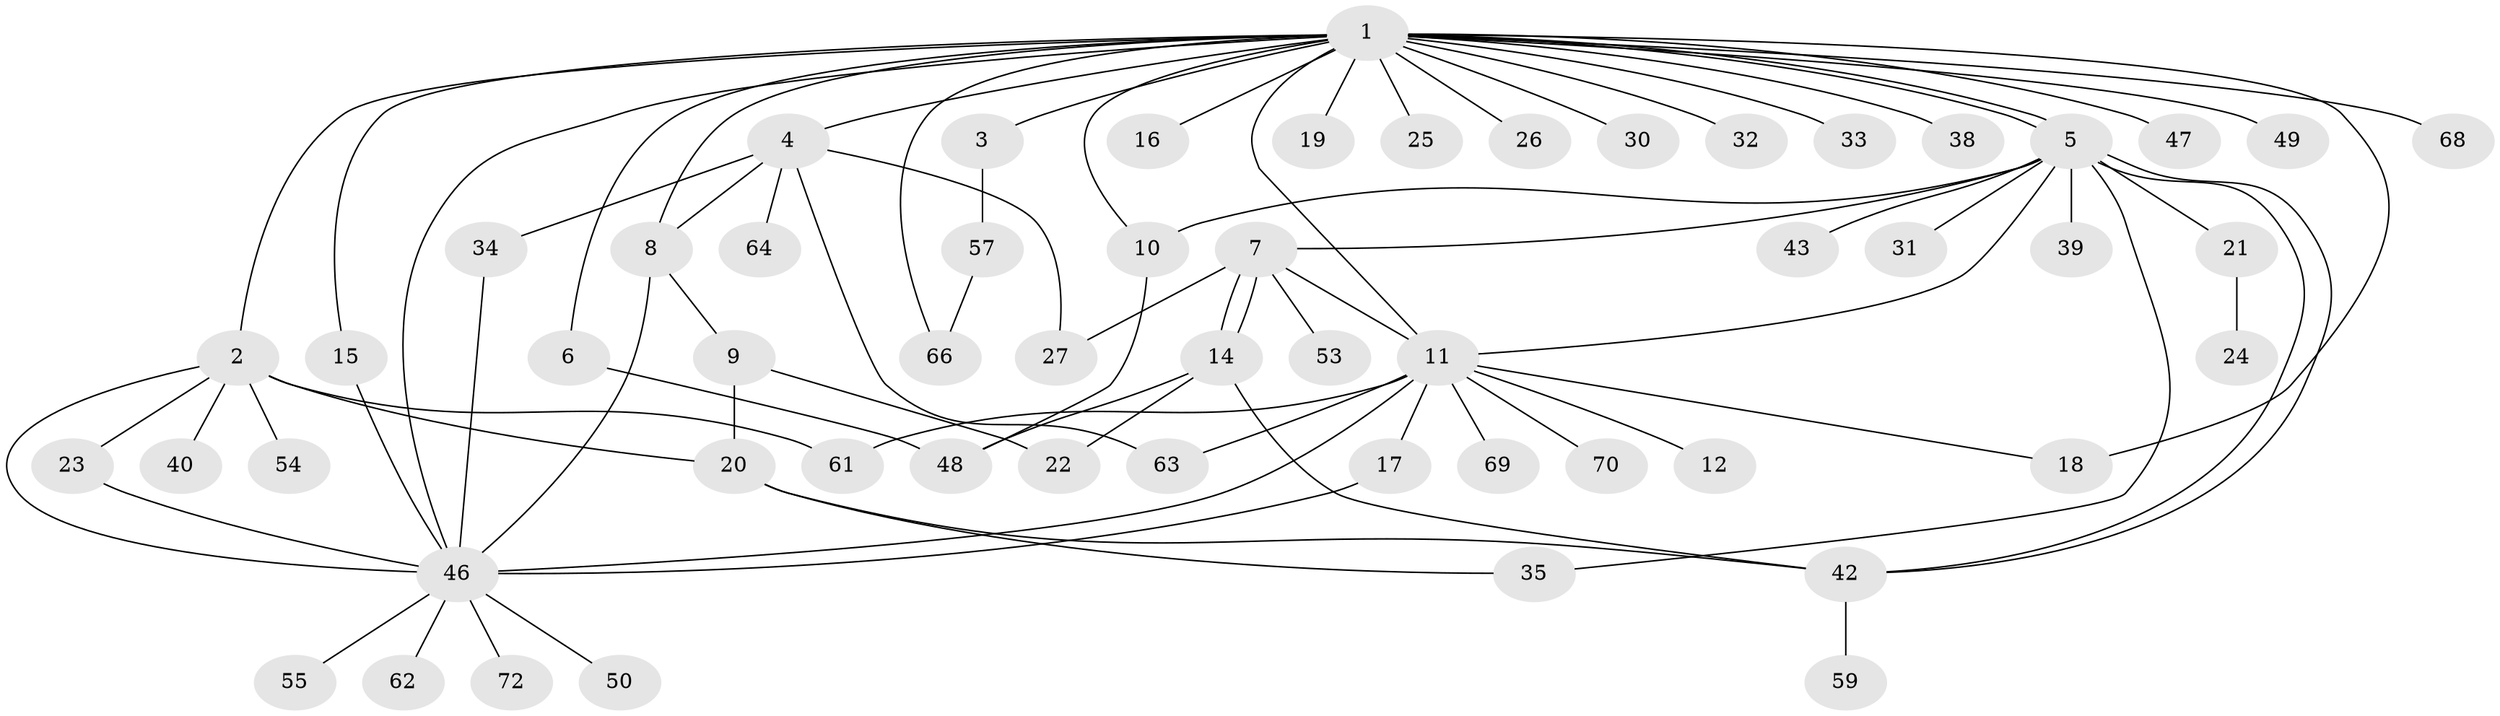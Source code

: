 // Generated by graph-tools (version 1.1) at 2025/23/03/03/25 07:23:51]
// undirected, 56 vertices, 81 edges
graph export_dot {
graph [start="1"]
  node [color=gray90,style=filled];
  1 [super="+67"];
  2 [super="+41"];
  3 [super="+28"];
  4 [super="+37"];
  5 [super="+45"];
  6;
  7 [super="+36"];
  8 [super="+52"];
  9;
  10 [super="+56"];
  11 [super="+51"];
  12 [super="+13"];
  14 [super="+29"];
  15;
  16;
  17;
  18 [super="+71"];
  19;
  20 [super="+44"];
  21;
  22;
  23;
  24;
  25;
  26;
  27;
  30;
  31;
  32;
  33 [super="+60"];
  34;
  35;
  38;
  39;
  40;
  42 [super="+65"];
  43;
  46 [super="+58"];
  47;
  48;
  49;
  50;
  53;
  54;
  55;
  57;
  59;
  61;
  62;
  63;
  64;
  66;
  68;
  69;
  70;
  72;
  1 -- 2;
  1 -- 3;
  1 -- 4;
  1 -- 5;
  1 -- 5;
  1 -- 6;
  1 -- 8;
  1 -- 10;
  1 -- 11 [weight=2];
  1 -- 15;
  1 -- 16;
  1 -- 18 [weight=2];
  1 -- 19;
  1 -- 25;
  1 -- 26;
  1 -- 30;
  1 -- 32;
  1 -- 33;
  1 -- 38;
  1 -- 47;
  1 -- 49;
  1 -- 66;
  1 -- 68;
  1 -- 46;
  2 -- 20;
  2 -- 23;
  2 -- 40;
  2 -- 54;
  2 -- 61;
  2 -- 46;
  3 -- 57;
  4 -- 34;
  4 -- 63;
  4 -- 64;
  4 -- 27;
  4 -- 8;
  5 -- 7;
  5 -- 10;
  5 -- 11;
  5 -- 21;
  5 -- 31;
  5 -- 35;
  5 -- 39;
  5 -- 42;
  5 -- 42;
  5 -- 43;
  6 -- 48;
  7 -- 14;
  7 -- 14;
  7 -- 27;
  7 -- 53;
  7 -- 11;
  8 -- 9;
  8 -- 46;
  9 -- 20;
  9 -- 22;
  10 -- 48;
  11 -- 12;
  11 -- 17;
  11 -- 46;
  11 -- 63;
  11 -- 69;
  11 -- 70;
  11 -- 61;
  11 -- 18;
  14 -- 48;
  14 -- 22;
  14 -- 42;
  15 -- 46;
  17 -- 46;
  20 -- 35;
  20 -- 42;
  21 -- 24;
  23 -- 46;
  34 -- 46;
  42 -- 59 [weight=2];
  46 -- 50;
  46 -- 55;
  46 -- 72;
  46 -- 62;
  57 -- 66;
}
